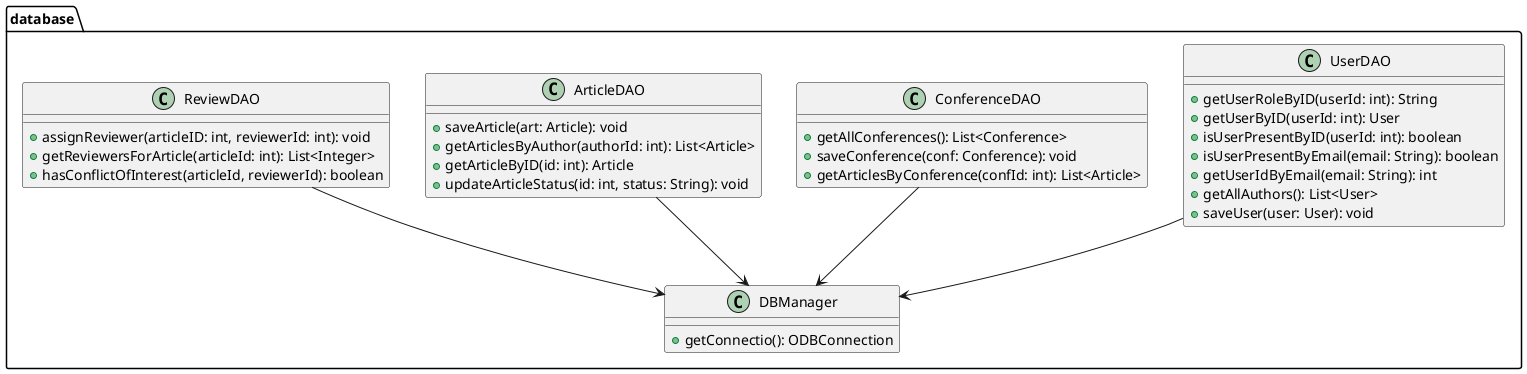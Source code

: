 @startuml
package database {
  class UserDAO {
    + getUserRoleByID(userId: int): String		
    + getUserByID(userId: int): User
    + isUserPresentByID(userId: int): boolean
    + isUserPresentByEmail(email: String): boolean
    + getUserIdByEmail(email: String): int
    + getAllAuthors(): List<User>
    + saveUser(user: User): void
  }
  
  class ConferenceDAO {
    + getAllConferences(): List<Conference>
    + saveConference(conf: Conference): void
    + getArticlesByConference(confId: int): List<Article>
  }
  
  class ArticleDAO {
    + saveArticle(art: Article): void
    + getArticlesByAuthor(authorId: int): List<Article>
    + getArticleByID(id: int): Article
    + updateArticleStatus(id: int, status: String): void
  }
  
  class ReviewDAO {
    + assignReviewer(articleID: int, reviewerId: int): void
    + getReviewersForArticle(articleId: int): List<Integer>
    + hasConflictOfInterest(articleId, reviewerId): boolean
  }

  class DBManager {
    + getConnectio(): ODBConnection
  }

  UserDAO --> DBManager
  ConferenceDAO --> DBManager
  ArticleDAO --> DBManager
  ReviewDAO --> DBManager
}
@enduml
